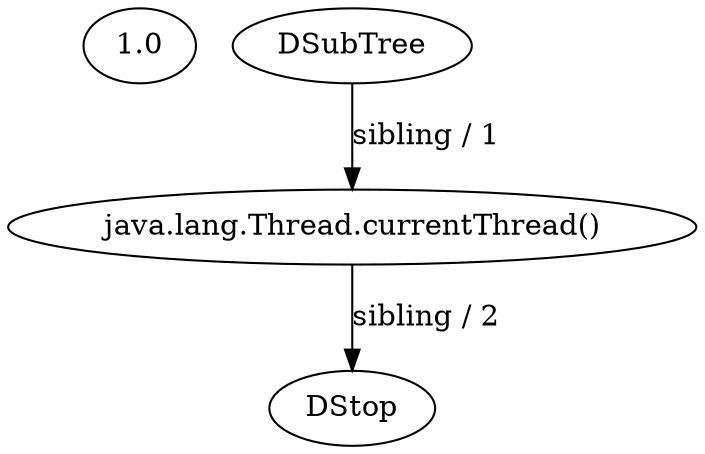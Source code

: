 // Program AST
digraph {
	1.0 [label=1.0]
	0 [label=DSubTree]
	1 [label="java.lang.Thread.currentThread()"]
	0 -> 1 [label="sibling / 1" constraint=true direction=LR]
	2 [label=DStop]
	1 -> 2 [label="sibling / 2" constraint=true direction=LR]
}
